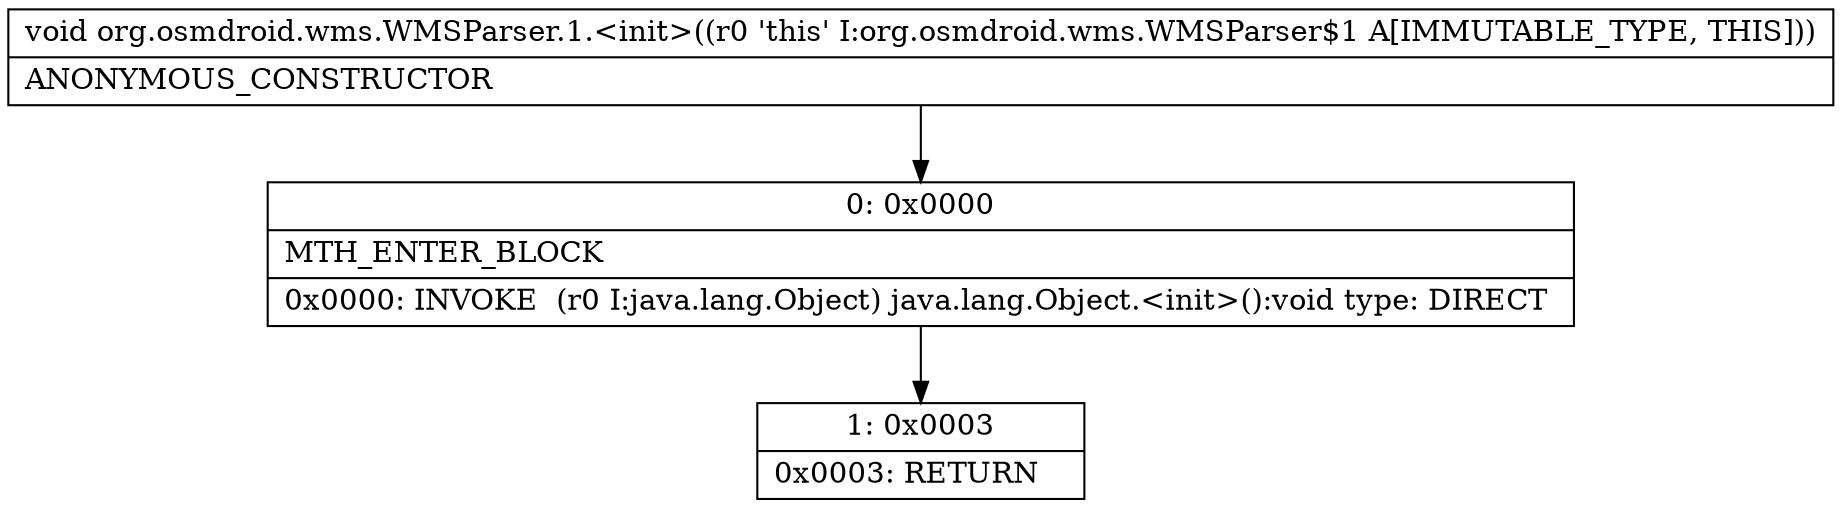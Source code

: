 digraph "CFG fororg.osmdroid.wms.WMSParser.1.\<init\>()V" {
Node_0 [shape=record,label="{0\:\ 0x0000|MTH_ENTER_BLOCK\l|0x0000: INVOKE  (r0 I:java.lang.Object) java.lang.Object.\<init\>():void type: DIRECT \l}"];
Node_1 [shape=record,label="{1\:\ 0x0003|0x0003: RETURN   \l}"];
MethodNode[shape=record,label="{void org.osmdroid.wms.WMSParser.1.\<init\>((r0 'this' I:org.osmdroid.wms.WMSParser$1 A[IMMUTABLE_TYPE, THIS]))  | ANONYMOUS_CONSTRUCTOR\l}"];
MethodNode -> Node_0;
Node_0 -> Node_1;
}

